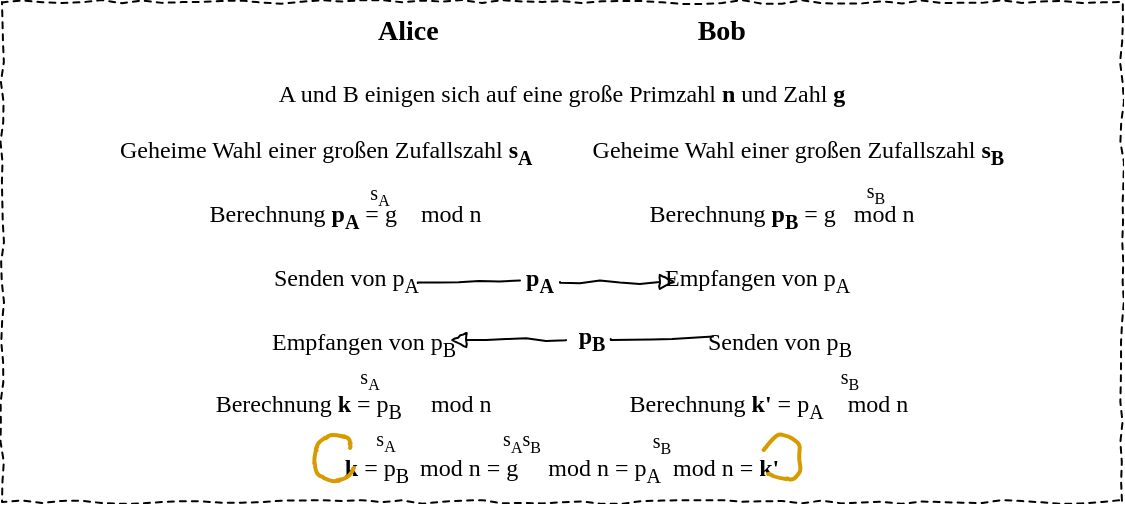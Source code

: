 <mxfile version="11.3.0" type="device" pages="1"><diagram id="tK-2HApjOKU55LRS7kek" name="Page-1"><mxGraphModel dx="465" dy="318" grid="1" gridSize="10" guides="1" tooltips="1" connect="1" arrows="1" fold="1" page="1" pageScale="1" pageWidth="827" pageHeight="1169" math="0" shadow="0"><root><mxCell id="0"/><mxCell id="1" parent="0"/><mxCell id="JIH44mc3897YxsnAydP_-89" value="&lt;b&gt;&lt;font style=&quot;font-size: 14px&quot;&gt;Alice&amp;nbsp; &amp;nbsp; &amp;nbsp; &amp;nbsp; &amp;nbsp; &amp;nbsp; &amp;nbsp; &amp;nbsp; &amp;nbsp; &amp;nbsp; &amp;nbsp; &amp;nbsp; &amp;nbsp; &amp;nbsp; &amp;nbsp; &amp;nbsp; &amp;nbsp; &amp;nbsp; &amp;nbsp;Bob&lt;/font&gt;&lt;br&gt;&lt;/b&gt;&lt;br&gt;A und B einigen sich auf eine große Primzahl &lt;b&gt;n&lt;/b&gt; und Zahl&lt;font style=&quot;font-size: 12px&quot;&gt; &lt;/font&gt;&lt;b&gt;&lt;font style=&quot;font-size: 12px&quot;&gt;g&lt;br&gt;&lt;/font&gt;&lt;br&gt;&lt;/b&gt;Geheime Wahl einer großen Zufallszahl &lt;b&gt;s&lt;sub&gt;A&lt;/sub&gt;&lt;/b&gt;&amp;nbsp; &amp;nbsp; &amp;nbsp; &amp;nbsp; &amp;nbsp; Geheime Wahl einer großen Zufallszahl &lt;b&gt;s&lt;sub&gt;B&lt;/sub&gt;&lt;/b&gt;&lt;br&gt;&lt;br&gt;Berechnung &lt;b&gt;p&lt;sub&gt;A&lt;/sub&gt;&lt;/b&gt;&amp;nbsp;= g&amp;nbsp; &amp;nbsp; mod n&amp;nbsp; &amp;nbsp; &amp;nbsp; &amp;nbsp; &amp;nbsp; &amp;nbsp; &amp;nbsp; &amp;nbsp; &amp;nbsp; &amp;nbsp; &amp;nbsp; &amp;nbsp; &amp;nbsp; &amp;nbsp; Berechnung &lt;b&gt;p&lt;sub&gt;B&lt;/sub&gt;&lt;/b&gt; = g&amp;nbsp; &amp;nbsp;mod n&lt;br&gt;&lt;br&gt;Senden von p&lt;sub&gt;A&lt;/sub&gt;&amp;nbsp; &amp;nbsp; &amp;nbsp; &amp;nbsp; &amp;nbsp; &amp;nbsp; &amp;nbsp; &amp;nbsp; &amp;nbsp; &amp;nbsp; &amp;nbsp; &amp;nbsp; &amp;nbsp; &amp;nbsp; &amp;nbsp; &amp;nbsp; &amp;nbsp; &amp;nbsp; &amp;nbsp; &amp;nbsp; &amp;nbsp;Empfangen von p&lt;sub&gt;A&lt;/sub&gt;&lt;br&gt;&lt;br&gt;Empfangen von p&lt;sub&gt;B&lt;/sub&gt;&amp;nbsp;&amp;nbsp; &amp;nbsp; &amp;nbsp; &amp;nbsp; &amp;nbsp; &amp;nbsp; &amp;nbsp; &amp;nbsp; &amp;nbsp; &amp;nbsp; &amp;nbsp; &amp;nbsp; &amp;nbsp; &amp;nbsp; &amp;nbsp; &amp;nbsp; &amp;nbsp; &amp;nbsp; &amp;nbsp; &amp;nbsp; &amp;nbsp;Senden von p&lt;sub&gt;B&lt;/sub&gt;&lt;br&gt;&lt;br&gt;Berechnung &lt;b&gt;k&lt;/b&gt; = p&lt;sub&gt;B&amp;nbsp;&lt;/sub&gt;&amp;nbsp; &amp;nbsp; mod n&amp;nbsp; &amp;nbsp; &amp;nbsp; &amp;nbsp; &amp;nbsp; &amp;nbsp; &amp;nbsp; &amp;nbsp; &amp;nbsp; &amp;nbsp; &amp;nbsp; &amp;nbsp;Berechnung &lt;b&gt;k'&lt;/b&gt; = p&lt;sub&gt;A&lt;/sub&gt;&amp;nbsp; &amp;nbsp; mod n&lt;br&gt;&lt;br&gt;&lt;b&gt;k&lt;/b&gt; = p&lt;sub&gt;B&amp;nbsp;&lt;/sub&gt;&amp;nbsp;mod n = g&lt;span style=&quot;font-size: 10px&quot;&gt;&amp;nbsp; &amp;nbsp; &amp;nbsp;&amp;nbsp;&lt;/span&gt;mod n = p&lt;sub&gt;A&lt;/sub&gt;&amp;nbsp; mod n = &lt;b&gt;k'&lt;/b&gt;" style="rounded=0;whiteSpace=wrap;html=1;comic=1;fontFamily=Comic Sans MS;strokeColor=#000000;fillColor=none;align=center;fontStyle=0;dashed=1;" parent="1" vertex="1"><mxGeometry x="70" y="610" width="560" height="250" as="geometry"/></mxCell><mxCell id="JIH44mc3897YxsnAydP_-98" value="" style="endArrow=none;html=1;fontFamily=Comic Sans MS;fillColor=#ffe6cc;strokeColor=#d79b00;strokeWidth=2;comic=1;" parent="1" edge="1"><mxGeometry width="50" height="50" relative="1" as="geometry"><mxPoint x="246" y="843" as="sourcePoint"/><mxPoint x="244" y="833" as="targetPoint"/><Array as="points"><mxPoint x="243" y="848"/><mxPoint x="235" y="850"/><mxPoint x="227" y="846"/><mxPoint x="226" y="838"/><mxPoint x="228" y="830"/><mxPoint x="235" y="826"/><mxPoint x="244" y="828"/></Array></mxGeometry></mxCell><mxCell id="JIH44mc3897YxsnAydP_-99" value="" style="endArrow=none;html=1;fontFamily=Comic Sans MS;fillColor=#ffe6cc;strokeColor=#d79b00;strokeWidth=2;comic=1;exitX=0.684;exitY=0.956;exitDx=0;exitDy=0;exitPerimeter=0;entryX=0.68;entryY=0.908;entryDx=0;entryDy=0;entryPerimeter=0;" parent="1" edge="1"><mxGeometry width="50" height="50" relative="1" as="geometry"><mxPoint x="453.04" y="846" as="sourcePoint"/><mxPoint x="450.8" y="834" as="targetPoint"/><Array as="points"><mxPoint x="458" y="848"/><mxPoint x="466" y="849"/><mxPoint x="469.5" y="844.16"/><mxPoint x="468.5" y="838.16"/><mxPoint x="469" y="831"/><mxPoint x="463.5" y="827.16"/><mxPoint x="458" y="826"/><mxPoint x="454" y="830"/></Array></mxGeometry></mxCell><mxCell id="JIH44mc3897YxsnAydP_-102" value="" style="endArrow=block;html=1;exitX=1;exitY=0.537;exitDx=0;exitDy=0;exitPerimeter=0;comic=1;endFill=0;" parent="1" source="JIH44mc3897YxsnAydP_-94" edge="1"><mxGeometry width="50" height="50" relative="1" as="geometry"><mxPoint x="288.88" y="760" as="sourcePoint"/><mxPoint x="407" y="750" as="targetPoint"/></mxGeometry></mxCell><mxCell id="JIH44mc3897YxsnAydP_-103" value="" style="endArrow=none;html=1;exitX=0.373;exitY=0.56;exitDx=0;exitDy=0;exitPerimeter=0;comic=1;endFill=0;entryX=0;entryY=0.5;entryDx=0;entryDy=0;" parent="1" target="JIH44mc3897YxsnAydP_-94" edge="1"><mxGeometry width="50" height="50" relative="1" as="geometry"><mxPoint x="277.88" y="750.5" as="sourcePoint"/><mxPoint x="319" y="749.5" as="targetPoint"/></mxGeometry></mxCell><mxCell id="JIH44mc3897YxsnAydP_-94" value="p&lt;sub&gt;A&lt;/sub&gt;" style="text;html=1;align=center;verticalAlign=middle;whiteSpace=wrap;rounded=0;dashed=1;comic=1;fontFamily=Comic Sans MS;fillColor=none;fontStyle=1" parent="1" vertex="1"><mxGeometry x="329" y="739.262" width="20" height="20" as="geometry"/></mxCell><mxCell id="JIH44mc3897YxsnAydP_-95" value="p&lt;sub&gt;B&lt;/sub&gt;" style="text;html=1;align=center;verticalAlign=middle;whiteSpace=wrap;rounded=0;dashed=1;comic=1;fontFamily=Comic Sans MS;fillColor=none;fontStyle=1" parent="1" vertex="1"><mxGeometry x="354.5" y="767.762" width="20" height="20" as="geometry"/></mxCell><mxCell id="JIH44mc3897YxsnAydP_-104" value="" style="endArrow=none;html=1;exitX=0.373;exitY=0.56;exitDx=0;exitDy=0;exitPerimeter=0;comic=1;endFill=0;entryX=0;entryY=0.5;entryDx=0;entryDy=0;" parent="1" edge="1"><mxGeometry width="50" height="50" relative="1" as="geometry"><mxPoint x="374.38" y="778.5" as="sourcePoint"/><mxPoint x="425.5" y="777.262" as="targetPoint"/></mxGeometry></mxCell><mxCell id="JIH44mc3897YxsnAydP_-105" value="" style="endArrow=block;html=1;exitX=1;exitY=0.537;exitDx=0;exitDy=0;exitPerimeter=0;comic=1;endFill=0;" parent="1" edge="1"><mxGeometry width="50" height="50" relative="1" as="geometry"><mxPoint x="352" y="779" as="sourcePoint"/><mxPoint x="294" y="779.002" as="targetPoint"/></mxGeometry></mxCell><mxCell id="kT2F6WIYE0IQa_e4Qf4_-1" value="&lt;font face=&quot;Comic Sans MS&quot;&gt;&lt;font style=&quot;font-size: 10px&quot;&gt;s&lt;/font&gt;&lt;sub&gt;&lt;font style=&quot;font-size: 8px&quot;&gt;A&lt;/font&gt;&lt;/sub&gt;&lt;/font&gt;" style="text;html=1;strokeColor=none;fillColor=none;align=center;verticalAlign=middle;whiteSpace=wrap;rounded=0;" vertex="1" parent="1"><mxGeometry x="249" y="696" width="20" height="20" as="geometry"/></mxCell><mxCell id="kT2F6WIYE0IQa_e4Qf4_-8" value="&lt;font face=&quot;Comic Sans MS&quot;&gt;&lt;font style=&quot;font-size: 10px&quot;&gt;s&lt;/font&gt;&lt;sub&gt;&lt;font style=&quot;font-size: 8px&quot;&gt;B&lt;/font&gt;&lt;/sub&gt;&lt;/font&gt;" style="text;html=1;strokeColor=none;fillColor=none;align=center;verticalAlign=middle;whiteSpace=wrap;rounded=0;" vertex="1" parent="1"><mxGeometry x="497" y="695" width="20" height="20" as="geometry"/></mxCell><mxCell id="kT2F6WIYE0IQa_e4Qf4_-9" value="&lt;font face=&quot;Comic Sans MS&quot;&gt;&lt;font style=&quot;font-size: 10px&quot;&gt;s&lt;/font&gt;&lt;sub&gt;&lt;font style=&quot;font-size: 8px&quot;&gt;A&lt;/font&gt;&lt;/sub&gt;&lt;/font&gt;" style="text;html=1;strokeColor=none;fillColor=none;align=center;verticalAlign=middle;whiteSpace=wrap;rounded=0;" vertex="1" parent="1"><mxGeometry x="244" y="788" width="20" height="20" as="geometry"/></mxCell><mxCell id="kT2F6WIYE0IQa_e4Qf4_-10" value="&lt;font face=&quot;Comic Sans MS&quot;&gt;&lt;font style=&quot;font-size: 10px&quot;&gt;s&lt;/font&gt;&lt;sub&gt;&lt;font style=&quot;font-size: 8px&quot;&gt;B&lt;/font&gt;&lt;/sub&gt;&lt;/font&gt;" style="text;html=1;strokeColor=none;fillColor=none;align=center;verticalAlign=middle;whiteSpace=wrap;rounded=0;" vertex="1" parent="1"><mxGeometry x="484" y="788" width="20" height="20" as="geometry"/></mxCell><mxCell id="kT2F6WIYE0IQa_e4Qf4_-11" value="&lt;font face=&quot;Comic Sans MS&quot;&gt;&lt;font style=&quot;font-size: 10px&quot;&gt;s&lt;/font&gt;&lt;sub&gt;&lt;font style=&quot;font-size: 8px&quot;&gt;A&lt;/font&gt;&lt;/sub&gt;&lt;/font&gt;" style="text;html=1;strokeColor=none;fillColor=none;align=center;verticalAlign=middle;whiteSpace=wrap;rounded=0;" vertex="1" parent="1"><mxGeometry x="252" y="819" width="20" height="20" as="geometry"/></mxCell><mxCell id="kT2F6WIYE0IQa_e4Qf4_-12" value="&lt;font face=&quot;Comic Sans MS&quot;&gt;&lt;font style=&quot;font-size: 10px&quot;&gt;s&lt;/font&gt;&lt;sub&gt;&lt;font style=&quot;font-size: 8px&quot;&gt;B&lt;/font&gt;&lt;/sub&gt;&lt;/font&gt;" style="text;html=1;strokeColor=none;fillColor=none;align=center;verticalAlign=middle;whiteSpace=wrap;rounded=0;" vertex="1" parent="1"><mxGeometry x="390" y="820" width="20" height="20" as="geometry"/></mxCell><mxCell id="kT2F6WIYE0IQa_e4Qf4_-13" value="&lt;font face=&quot;Comic Sans MS&quot;&gt;&lt;font style=&quot;font-size: 10px&quot;&gt;s&lt;/font&gt;&lt;font&gt;&lt;sub style=&quot;font-size: 8px&quot;&gt;A&lt;/sub&gt;&lt;font style=&quot;font-size: 10px&quot;&gt;s&lt;/font&gt;&lt;sub style=&quot;font-size: 8px&quot;&gt;B&lt;/sub&gt;&lt;/font&gt;&lt;/font&gt;" style="text;html=1;strokeColor=none;fillColor=none;align=center;verticalAlign=middle;whiteSpace=wrap;rounded=0;" vertex="1" parent="1"><mxGeometry x="320" y="819" width="20" height="20" as="geometry"/></mxCell></root></mxGraphModel></diagram></mxfile>